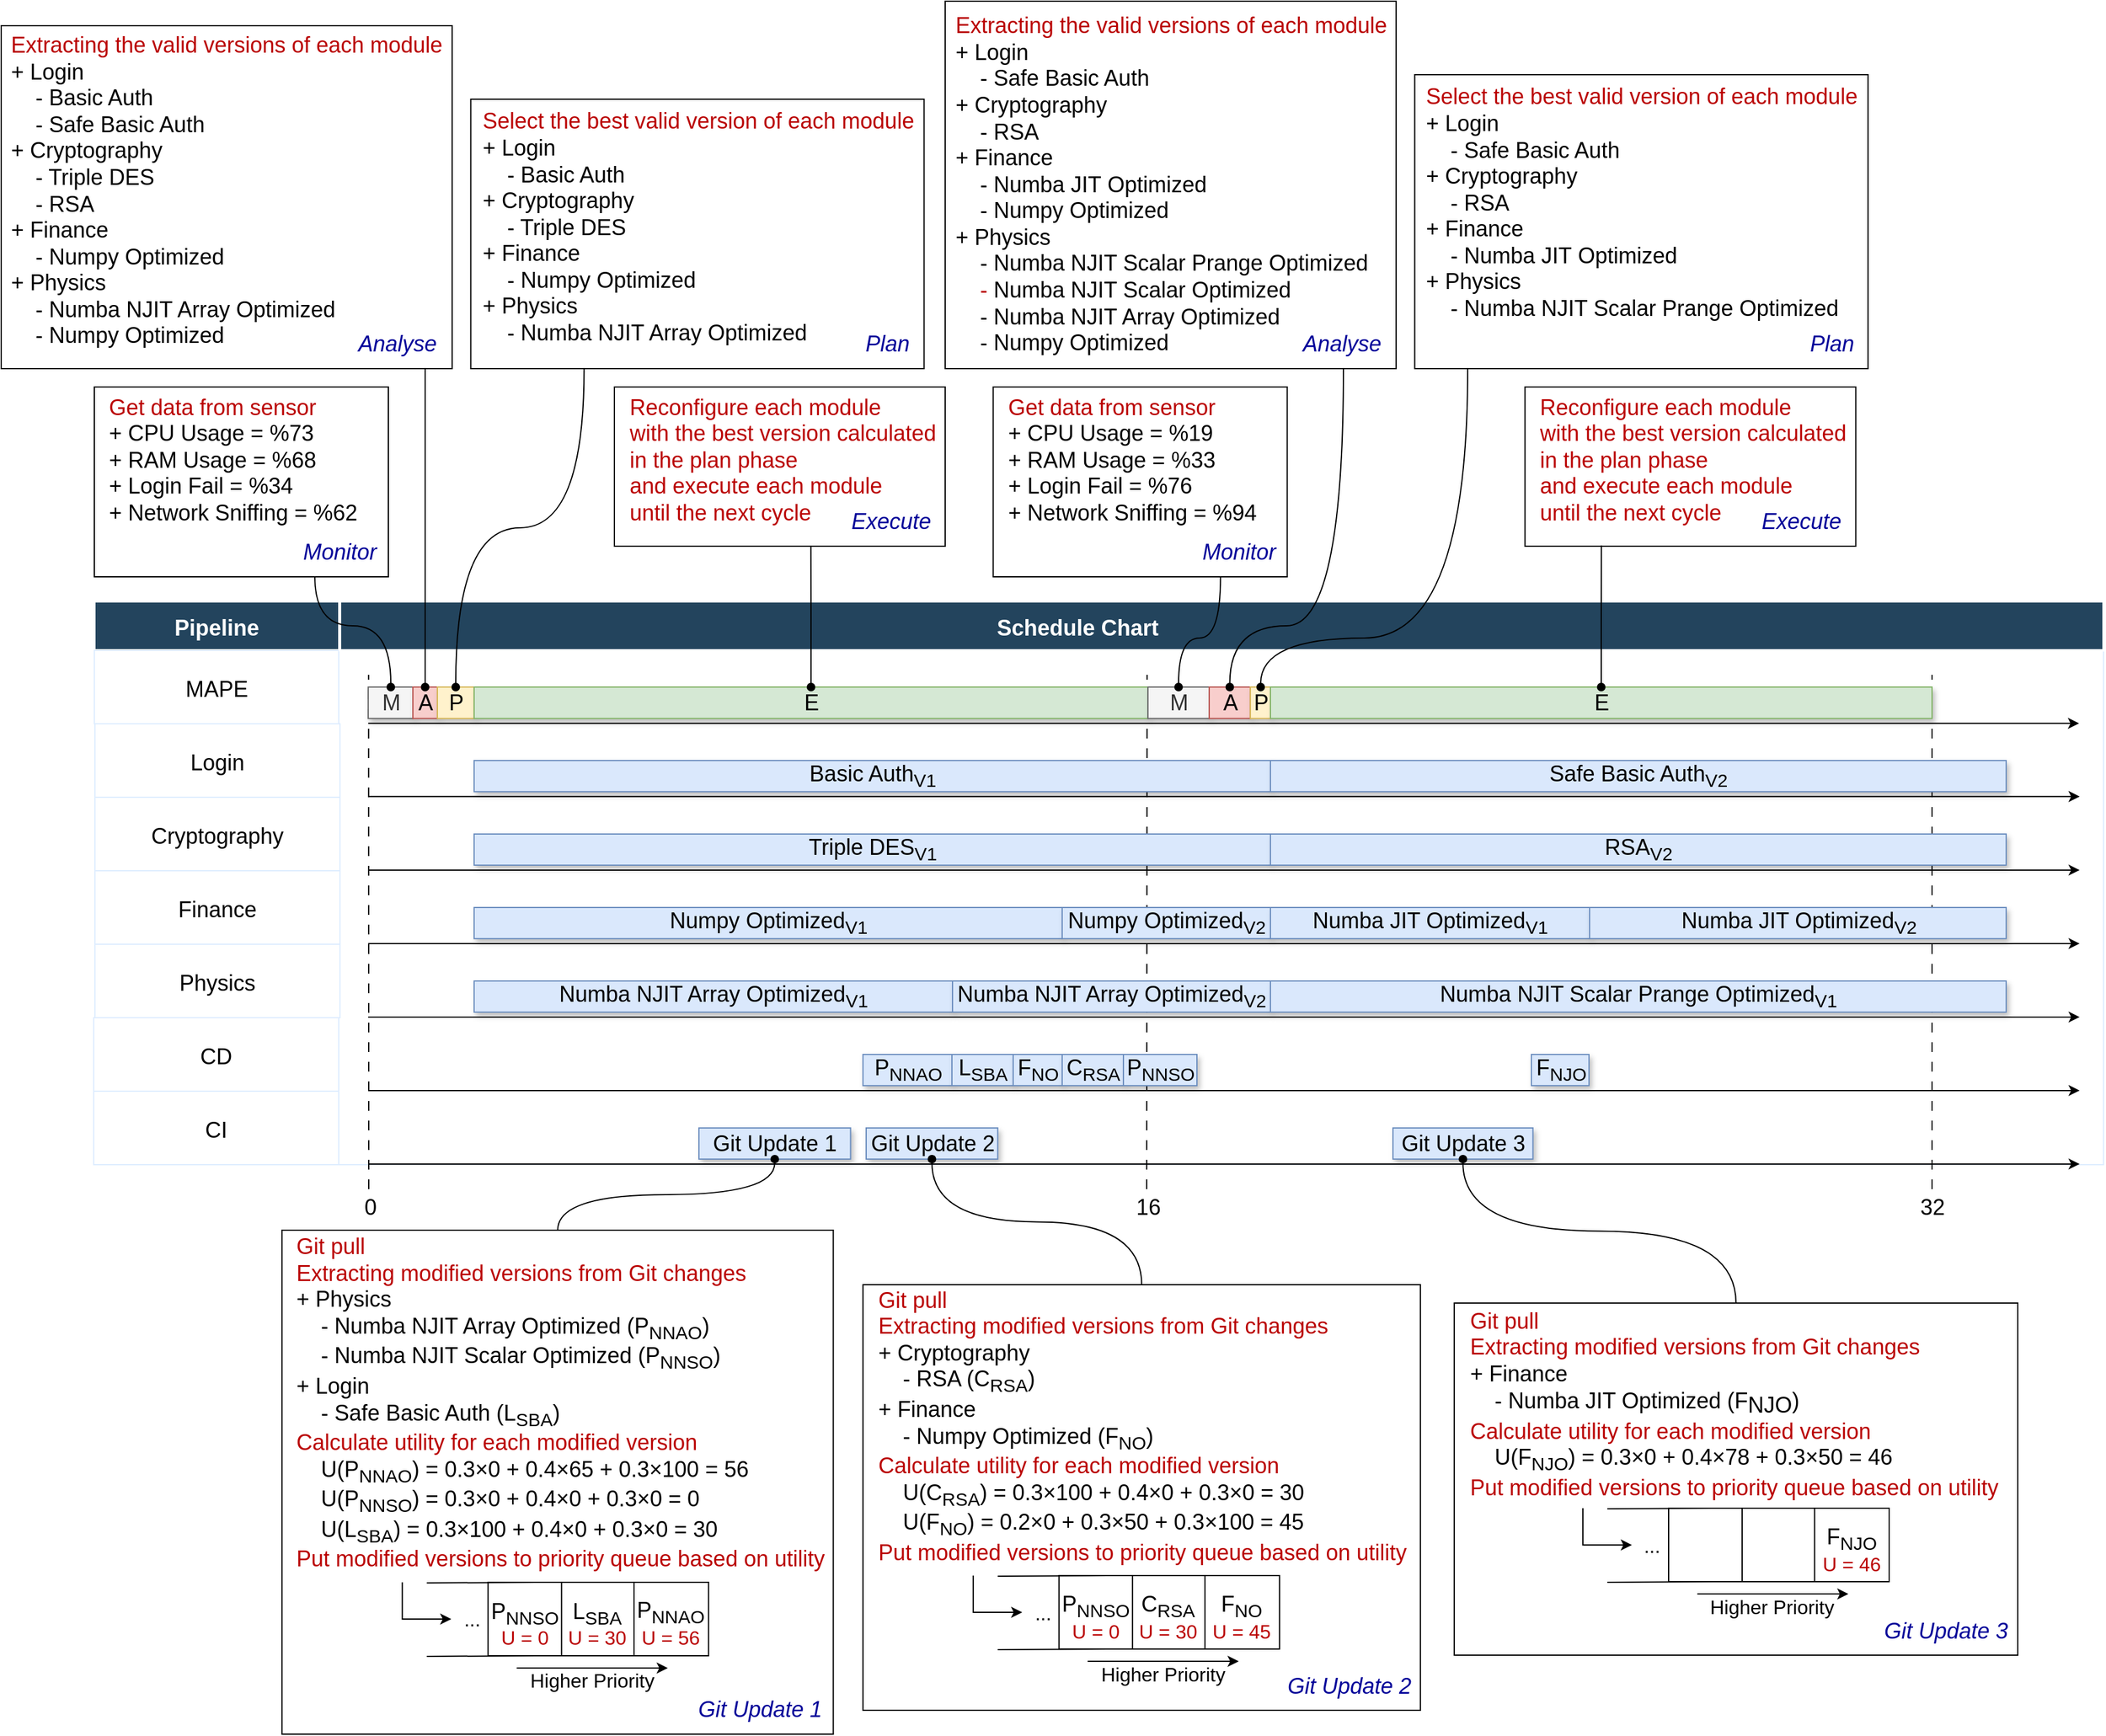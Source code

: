 <mxfile version="26.1.1">
  <diagram name="Page-1" id="WAwnW2iUXq9Dt1IIiqUG">
    <mxGraphModel dx="3998" dy="1698" grid="1" gridSize="10" guides="1" tooltips="1" connect="1" arrows="1" fold="1" page="1" pageScale="1" pageWidth="850" pageHeight="1100" math="0" shadow="0">
      <root>
        <mxCell id="0" />
        <mxCell id="1" parent="0" />
        <mxCell id="BZpjL1oOdw-9vf9fY1qN-2" value="Pipeline" style="fillColor=#23445D;strokeColor=#FFFFFF;strokeWidth=2;fontColor=#FFFFFF;fontStyle=1;fontSize=18;" parent="1" vertex="1">
          <mxGeometry x="-200" y="920" width="200" height="40" as="geometry" />
        </mxCell>
        <mxCell id="BZpjL1oOdw-9vf9fY1qN-4" value="MAPE" style="align=center;strokeColor=#DEEDFF;fontSize=18;" parent="1" vertex="1">
          <mxGeometry x="-200" y="960" width="200" height="60" as="geometry" />
        </mxCell>
        <mxCell id="BZpjL1oOdw-9vf9fY1qN-19" value="" style="align=center;strokeColor=#DEEDFF" parent="1" vertex="1">
          <mxGeometry x="-0.5" y="960" width="1440.5" height="420" as="geometry" />
        </mxCell>
        <mxCell id="BZpjL1oOdw-9vf9fY1qN-21" value="" style="edgeStyle=none;orthogonalLoop=1;jettySize=auto;html=1;rounded=0;" parent="1" edge="1">
          <mxGeometry width="100" relative="1" as="geometry">
            <mxPoint x="23.57" y="1019.67" as="sourcePoint" />
            <mxPoint x="1420" y="1019.67" as="targetPoint" />
            <Array as="points" />
          </mxGeometry>
        </mxCell>
        <mxCell id="BZpjL1oOdw-9vf9fY1qN-49" value="Schedule Chart                                               " style="fillColor=#23445D;strokeColor=#FFFFFF;strokeWidth=2;fontColor=#FFFFFF;fontStyle=1;fontSize=18;" parent="1" vertex="1">
          <mxGeometry x="0.5" y="920" width="1439.5" height="40" as="geometry" />
        </mxCell>
        <mxCell id="BZpjL1oOdw-9vf9fY1qN-57" value="Login" style="align=center;strokeColor=#DEEDFF;fontSize=18;" parent="1" vertex="1">
          <mxGeometry x="-199.5" y="1020" width="200" height="60" as="geometry" />
        </mxCell>
        <mxCell id="BZpjL1oOdw-9vf9fY1qN-58" value="" style="edgeStyle=none;orthogonalLoop=1;jettySize=auto;html=1;rounded=0;" parent="1" edge="1">
          <mxGeometry width="100" relative="1" as="geometry">
            <mxPoint x="23.57" y="1079.43" as="sourcePoint" />
            <mxPoint x="1420.5" y="1079.43" as="targetPoint" />
            <Array as="points" />
          </mxGeometry>
        </mxCell>
        <mxCell id="BZpjL1oOdw-9vf9fY1qN-61" value="Cryptography" style="align=center;strokeColor=#DEEDFF;fontSize=18;" parent="1" vertex="1">
          <mxGeometry x="-199.5" y="1080" width="200" height="60" as="geometry" />
        </mxCell>
        <mxCell id="BZpjL1oOdw-9vf9fY1qN-62" value="" style="edgeStyle=none;orthogonalLoop=1;jettySize=auto;html=1;rounded=0;" parent="1" edge="1">
          <mxGeometry width="100" relative="1" as="geometry">
            <mxPoint x="23.57" y="1139.44" as="sourcePoint" />
            <mxPoint x="1420.5" y="1139.44" as="targetPoint" />
            <Array as="points" />
          </mxGeometry>
        </mxCell>
        <mxCell id="BZpjL1oOdw-9vf9fY1qN-65" value="Finance" style="align=center;strokeColor=#DEEDFF;fontSize=18;" parent="1" vertex="1">
          <mxGeometry x="-199.5" y="1140" width="200" height="60" as="geometry" />
        </mxCell>
        <mxCell id="BZpjL1oOdw-9vf9fY1qN-66" value="" style="edgeStyle=none;orthogonalLoop=1;jettySize=auto;html=1;rounded=0;" parent="1" edge="1">
          <mxGeometry width="100" relative="1" as="geometry">
            <mxPoint x="23.57" y="1199.44" as="sourcePoint" />
            <mxPoint x="1420.5" y="1199.44" as="targetPoint" />
            <Array as="points" />
          </mxGeometry>
        </mxCell>
        <mxCell id="BZpjL1oOdw-9vf9fY1qN-69" value="Physics" style="align=center;strokeColor=#DEEDFF;fontSize=18;" parent="1" vertex="1">
          <mxGeometry x="-199.5" y="1200" width="200" height="60" as="geometry" />
        </mxCell>
        <mxCell id="BZpjL1oOdw-9vf9fY1qN-70" value="" style="edgeStyle=none;orthogonalLoop=1;jettySize=auto;html=1;rounded=0;" parent="1" edge="1">
          <mxGeometry width="100" relative="1" as="geometry">
            <mxPoint x="23.57" y="1259.44" as="sourcePoint" />
            <mxPoint x="1420.5" y="1259.44" as="targetPoint" />
            <Array as="points" />
          </mxGeometry>
        </mxCell>
        <mxCell id="BZpjL1oOdw-9vf9fY1qN-73" value="" style="edgeStyle=none;orthogonalLoop=1;jettySize=auto;html=1;rounded=0;endArrow=none;endFill=0;dashed=1;dashPattern=8 8;" parent="1" edge="1">
          <mxGeometry width="100" relative="1" as="geometry">
            <mxPoint x="1300" y="1400" as="sourcePoint" />
            <mxPoint x="1300" y="980" as="targetPoint" />
            <Array as="points" />
          </mxGeometry>
        </mxCell>
        <mxCell id="BZpjL1oOdw-9vf9fY1qN-74" value="" style="edgeStyle=none;orthogonalLoop=1;jettySize=auto;html=1;rounded=0;endArrow=none;endFill=0;dashed=1;dashPattern=8 8;" parent="1" edge="1">
          <mxGeometry width="100" relative="1" as="geometry">
            <mxPoint x="659" y="1400" as="sourcePoint" />
            <mxPoint x="659.29" y="980" as="targetPoint" />
            <Array as="points" />
          </mxGeometry>
        </mxCell>
        <mxCell id="BZpjL1oOdw-9vf9fY1qN-76" value="&lt;font style=&quot;font-size: 18px;&quot;&gt;32&lt;/font&gt;" style="text;html=1;align=center;verticalAlign=middle;resizable=0;points=[];autosize=1;strokeColor=none;fillColor=none;" parent="1" vertex="1">
          <mxGeometry x="1280" y="1395" width="40" height="40" as="geometry" />
        </mxCell>
        <mxCell id="BZpjL1oOdw-9vf9fY1qN-81" value="&lt;font style=&quot;font-size: 18px;&quot;&gt;Basic Auth&lt;sub style=&quot;&quot;&gt;V1&lt;/sub&gt;&lt;/font&gt;" style="align=center;strokeColor=#6c8ebf;html=1;fillColor=#dae8fc;shadow=1;" parent="1" vertex="1">
          <mxGeometry x="110" y="1050" width="650" height="25.43" as="geometry" />
        </mxCell>
        <mxCell id="BZpjL1oOdw-9vf9fY1qN-89" value="&lt;font style=&quot;font-size: 18px;&quot;&gt;&lt;font style=&quot;&quot;&gt;Safe Basic Auth&lt;/font&gt;&lt;font style=&quot;&quot;&gt;&lt;sub style=&quot;&quot;&gt;V2&lt;/sub&gt;&lt;/font&gt;&lt;/font&gt;" style="align=center;strokeColor=#6c8ebf;html=1;fillColor=#dae8fc;shadow=1;" parent="1" vertex="1">
          <mxGeometry x="760" y="1050" width="600.5" height="25.43" as="geometry" />
        </mxCell>
        <mxCell id="BZpjL1oOdw-9vf9fY1qN-92" value="&lt;font style=&quot;font-size: 18px;&quot;&gt;&lt;font style=&quot;&quot;&gt;Triple DES&lt;/font&gt;&lt;font style=&quot;&quot;&gt;&lt;sub style=&quot;&quot;&gt;V1&lt;/sub&gt;&lt;/font&gt;&lt;/font&gt;" style="align=center;strokeColor=#6c8ebf;html=1;fillColor=#dae8fc;shadow=1;" parent="1" vertex="1">
          <mxGeometry x="110" y="1110" width="650" height="25.44" as="geometry" />
        </mxCell>
        <mxCell id="BZpjL1oOdw-9vf9fY1qN-93" value="&lt;font style=&quot;font-size: 18px;&quot;&gt;RSA&lt;sub style=&quot;&quot;&gt;V2&lt;/sub&gt;&lt;/font&gt;" style="align=center;strokeColor=#6c8ebf;html=1;fillColor=#dae8fc;shadow=1;" parent="1" vertex="1">
          <mxGeometry x="760" y="1110" width="600.5" height="25.44" as="geometry" />
        </mxCell>
        <mxCell id="BZpjL1oOdw-9vf9fY1qN-94" value="&lt;font style=&quot;font-size: 18px;&quot;&gt;Numpy Optimized&lt;sub style=&quot;&quot;&gt;V1&lt;/sub&gt;&lt;/font&gt;" style="align=center;strokeColor=#6c8ebf;html=1;fillColor=#dae8fc;shadow=1;" parent="1" vertex="1">
          <mxGeometry x="110" y="1170" width="480" height="25.44" as="geometry" />
        </mxCell>
        <mxCell id="BZpjL1oOdw-9vf9fY1qN-96" value="&lt;font style=&quot;font-size: 18px;&quot;&gt;Numba NJIT Array Optimized&lt;sub style=&quot;&quot;&gt;V1&lt;/sub&gt;&lt;/font&gt;" style="align=center;strokeColor=#6c8ebf;html=1;fillColor=#dae8fc;shadow=1;" parent="1" vertex="1">
          <mxGeometry x="110" y="1230" width="390.5" height="25.44" as="geometry" />
        </mxCell>
        <mxCell id="BZpjL1oOdw-9vf9fY1qN-155" value="" style="whiteSpace=wrap;html=1;" parent="1" vertex="1">
          <mxGeometry x="-200" y="745" width="240" height="155" as="geometry" />
        </mxCell>
        <mxCell id="BZpjL1oOdw-9vf9fY1qN-165" value="&lt;font color=&quot;#000099&quot; style=&quot;font-size: 18px;&quot;&gt;&lt;i style=&quot;&quot;&gt;Monitor&lt;/i&gt;&lt;/font&gt;" style="text;html=1;align=center;verticalAlign=middle;resizable=0;points=[];autosize=1;strokeColor=none;fillColor=none;" parent="1" vertex="1">
          <mxGeometry x="-40.0" y="860" width="80" height="40" as="geometry" />
        </mxCell>
        <mxCell id="BZpjL1oOdw-9vf9fY1qN-175" value="&lt;span style=&quot;background-color: transparent; color: rgb(186, 0, 0);&quot;&gt;&lt;font style=&quot;font-size: 18px;&quot;&gt;&lt;span style=&quot;background-color: transparent; color: light-dark(rgb(186, 0, 0), rgb(255, 169, 169));&quot;&gt;Get data from sensor&lt;/span&gt;&lt;br&gt;&lt;span style=&quot;background-color: transparent; color: light-dark(rgb(0, 0, 0), rgb(255, 255, 255));&quot;&gt;+ CPU Usage = %73&lt;/span&gt;&lt;br&gt;&lt;span style=&quot;background-color: transparent; color: light-dark(rgb(0, 0, 0), rgb(255, 255, 255));&quot;&gt;+ RAM Usage = %68&lt;/span&gt;&lt;br&gt;&lt;span style=&quot;background-color: transparent; color: light-dark(rgb(0, 0, 0), rgb(255, 255, 255));&quot;&gt;+ Login Fail = %34&lt;/span&gt;&lt;br&gt;&lt;span style=&quot;background-color: transparent; color: light-dark(rgb(0, 0, 0), rgb(255, 255, 255));&quot;&gt;+ Network Sniffing = %62&lt;/span&gt;&lt;/font&gt;&lt;br&gt;&lt;/span&gt;" style="text;html=1;align=left;verticalAlign=middle;resizable=0;points=[];autosize=1;strokeColor=none;fillColor=none;" parent="1" vertex="1">
          <mxGeometry x="-190" y="745" width="230" height="120" as="geometry" />
        </mxCell>
        <mxCell id="BZpjL1oOdw-9vf9fY1qN-176" value="" style="whiteSpace=wrap;html=1;" parent="1" vertex="1">
          <mxGeometry x="-276" y="450" width="368.07" height="280" as="geometry" />
        </mxCell>
        <mxCell id="BZpjL1oOdw-9vf9fY1qN-177" value="&lt;font color=&quot;#000099&quot; style=&quot;font-size: 18px;&quot;&gt;&lt;i style=&quot;&quot;&gt;Analyse&lt;/i&gt;&lt;/font&gt;" style="text;html=1;align=center;verticalAlign=middle;resizable=0;points=[];autosize=1;strokeColor=none;fillColor=none;" parent="1" vertex="1">
          <mxGeometry x="2.07" y="690" width="90" height="40" as="geometry" />
        </mxCell>
        <mxCell id="BZpjL1oOdw-9vf9fY1qN-178" value="&lt;span style=&quot;background-color: transparent; color: rgb(186, 0, 0);&quot;&gt;&lt;font style=&quot;font-size: 18px;&quot;&gt;&lt;span style=&quot;background-color: transparent; color: light-dark(rgb(186, 0, 0), rgb(255, 169, 169));&quot;&gt;Extracting the valid versions of each module&lt;/span&gt;&lt;br&gt;&lt;span style=&quot;background-color: transparent; color: light-dark(rgb(0, 0, 0), rgb(255, 255, 255));&quot;&gt;+ Login&lt;/span&gt;&lt;br&gt;&lt;span style=&quot;background-color: transparent; color: light-dark(rgb(0, 0, 0), rgb(255, 255, 255));&quot;&gt;&amp;nbsp; &amp;nbsp; - Basic Auth&lt;/span&gt;&lt;br&gt;&lt;span style=&quot;background-color: transparent; color: light-dark(rgb(0, 0, 0), rgb(255, 255, 255));&quot;&gt;&amp;nbsp; &amp;nbsp; - Safe Basic Auth&lt;/span&gt;&lt;br&gt;&lt;span style=&quot;background-color: transparent; color: light-dark(rgb(0, 0, 0), rgb(255, 255, 255));&quot;&gt;+ Cryptography&lt;/span&gt;&lt;br&gt;&lt;span style=&quot;background-color: transparent; color: light-dark(rgb(0, 0, 0), rgb(255, 255, 255));&quot;&gt;&amp;nbsp; &amp;nbsp; - Triple DES&lt;/span&gt;&lt;br&gt;&lt;span style=&quot;background-color: transparent; color: light-dark(rgb(0, 0, 0), rgb(255, 255, 255));&quot;&gt;&amp;nbsp; &amp;nbsp; - RSA&lt;/span&gt;&lt;br&gt;&lt;span style=&quot;background-color: transparent; color: light-dark(rgb(0, 0, 0), rgb(255, 255, 255));&quot;&gt;+ Finance&lt;/span&gt;&lt;br&gt;&lt;span style=&quot;background-color: transparent; color: light-dark(rgb(0, 0, 0), rgb(255, 255, 255));&quot;&gt;&amp;nbsp; &amp;nbsp; - Numpy Optimized&lt;/span&gt;&lt;br&gt;&lt;span style=&quot;background-color: transparent; color: light-dark(rgb(0, 0, 0), rgb(255, 255, 255));&quot;&gt;+ Physics&lt;/span&gt;&lt;br&gt;&lt;span style=&quot;background-color: transparent; color: light-dark(rgb(0, 0, 0), rgb(255, 255, 255));&quot;&gt;&amp;nbsp; &amp;nbsp; - Numba NJIT Array Optimized&lt;/span&gt;&lt;br&gt;&lt;span style=&quot;background-color: transparent; color: light-dark(rgb(0, 0, 0), rgb(255, 255, 255));&quot;&gt;&amp;nbsp; &amp;nbsp; - Numpy Optimized&lt;/span&gt;&lt;/font&gt;&lt;br&gt;&lt;/span&gt;" style="text;html=1;align=left;verticalAlign=middle;resizable=0;points=[];autosize=1;strokeColor=none;fillColor=none;" parent="1" vertex="1">
          <mxGeometry x="-269.75" y="450" width="380" height="270" as="geometry" />
        </mxCell>
        <mxCell id="BZpjL1oOdw-9vf9fY1qN-181" value="" style="whiteSpace=wrap;html=1;" parent="1" vertex="1">
          <mxGeometry x="107.26" y="510" width="370" height="220" as="geometry" />
        </mxCell>
        <mxCell id="BZpjL1oOdw-9vf9fY1qN-182" value="&lt;font color=&quot;#000099&quot; style=&quot;font-size: 18px;&quot;&gt;&lt;i style=&quot;&quot;&gt;Plan&lt;/i&gt;&lt;/font&gt;" style="text;html=1;align=center;verticalAlign=middle;resizable=0;points=[];autosize=1;strokeColor=none;fillColor=none;" parent="1" vertex="1">
          <mxGeometry x="417.26" y="690" width="60" height="40" as="geometry" />
        </mxCell>
        <mxCell id="BZpjL1oOdw-9vf9fY1qN-183" value="&lt;span style=&quot;background-color: transparent; color: rgb(186, 0, 0);&quot;&gt;&lt;font style=&quot;font-size: 18px;&quot;&gt;&lt;span style=&quot;background-color: transparent; color: light-dark(rgb(186, 0, 0), rgb(255, 169, 169));&quot;&gt;Select the best valid version of each module&lt;/span&gt;&lt;br&gt;&lt;span style=&quot;background-color: transparent; color: light-dark(rgb(0, 0, 0), rgb(255, 255, 255));&quot;&gt;+ Login&lt;/span&gt;&lt;br&gt;&lt;span style=&quot;background-color: transparent; color: light-dark(rgb(0, 0, 0), rgb(255, 255, 255));&quot;&gt;&amp;nbsp; &amp;nbsp; - Basic Auth&lt;/span&gt;&lt;br&gt;&lt;span style=&quot;background-color: transparent; color: light-dark(rgb(0, 0, 0), rgb(255, 255, 255));&quot;&gt;+ Cryptography&lt;/span&gt;&lt;br&gt;&lt;span style=&quot;background-color: transparent; color: light-dark(rgb(0, 0, 0), rgb(255, 255, 255));&quot;&gt;&amp;nbsp; &amp;nbsp; - Triple DES&lt;/span&gt;&lt;br&gt;&lt;span style=&quot;background-color: transparent; color: light-dark(rgb(0, 0, 0), rgb(255, 255, 255));&quot;&gt;+ Finance&lt;/span&gt;&lt;br&gt;&lt;span style=&quot;background-color: transparent; color: light-dark(rgb(0, 0, 0), rgb(255, 255, 255));&quot;&gt;&amp;nbsp; &amp;nbsp; - Numpy Optimized&lt;/span&gt;&lt;br&gt;&lt;span style=&quot;background-color: transparent; color: light-dark(rgb(0, 0, 0), rgb(255, 255, 255));&quot;&gt;+ Physics&lt;/span&gt;&lt;br&gt;&lt;span style=&quot;background-color: transparent; color: light-dark(rgb(0, 0, 0), rgb(255, 255, 255));&quot;&gt;&amp;nbsp; &amp;nbsp; - Numba NJIT Array Optimized&lt;/span&gt;&lt;/font&gt;&lt;br&gt;&lt;/span&gt;" style="text;html=1;align=left;verticalAlign=middle;resizable=0;points=[];autosize=1;strokeColor=none;fillColor=none;" parent="1" vertex="1">
          <mxGeometry x="115.44" y="510" width="380" height="210" as="geometry" />
        </mxCell>
        <mxCell id="BZpjL1oOdw-9vf9fY1qN-184" value="" style="whiteSpace=wrap;html=1;" parent="1" vertex="1">
          <mxGeometry x="224.5" y="745" width="270" height="130" as="geometry" />
        </mxCell>
        <mxCell id="BZpjL1oOdw-9vf9fY1qN-185" value="&lt;font style=&quot;font-size: 18px;&quot; color=&quot;#000099&quot;&gt;&lt;i style=&quot;&quot;&gt;Execute&lt;/i&gt;&lt;/font&gt;" style="text;html=1;align=center;verticalAlign=middle;resizable=0;points=[];autosize=1;strokeColor=none;fillColor=none;" parent="1" vertex="1">
          <mxGeometry x="404.5" y="835" width="90" height="40" as="geometry" />
        </mxCell>
        <mxCell id="BZpjL1oOdw-9vf9fY1qN-186" value="&lt;font style=&quot;font-size: 18px;&quot;&gt;&lt;span style=&quot;background-color: transparent; color: light-dark(rgb(186, 0, 0), rgb(255, 169, 169));&quot;&gt;Reconfigure each module&lt;/span&gt;&lt;br&gt;&lt;span style=&quot;background-color: transparent; color: light-dark(rgb(186, 0, 0), rgb(255, 169, 169));&quot;&gt;with the best version calculated&lt;/span&gt;&lt;br&gt;&lt;span style=&quot;background-color: transparent; color: light-dark(rgb(186, 0, 0), rgb(255, 169, 169));&quot;&gt;in the plan phase&lt;/span&gt;&lt;br&gt;&lt;span style=&quot;background-color: transparent; color: light-dark(rgb(186, 0, 0), rgb(255, 169, 169));&quot;&gt;and execute each module&lt;/span&gt;&lt;br&gt;&lt;span style=&quot;background-color: transparent; color: light-dark(rgb(186, 0, 0), rgb(255, 169, 169));&quot;&gt;until the next cycle&lt;/span&gt;&lt;/font&gt;" style="text;html=1;align=left;verticalAlign=middle;resizable=0;points=[];autosize=1;strokeColor=none;fillColor=none;" parent="1" vertex="1">
          <mxGeometry x="234.5" y="745" width="270" height="120" as="geometry" />
        </mxCell>
        <mxCell id="BZpjL1oOdw-9vf9fY1qN-225" value="CD" style="align=center;strokeColor=#DEEDFF;fontSize=18;" parent="1" vertex="1">
          <mxGeometry x="-200.5" y="1260" width="200" height="60" as="geometry" />
        </mxCell>
        <mxCell id="BZpjL1oOdw-9vf9fY1qN-226" value="" style="edgeStyle=none;orthogonalLoop=1;jettySize=auto;html=1;rounded=0;" parent="1" edge="1">
          <mxGeometry width="100" relative="1" as="geometry">
            <mxPoint x="23.57" y="1319.44" as="sourcePoint" />
            <mxPoint x="1420.5" y="1319.44" as="targetPoint" />
            <Array as="points" />
          </mxGeometry>
        </mxCell>
        <mxCell id="BZpjL1oOdw-9vf9fY1qN-228" value="&lt;font style=&quot;font-size: 18px;&quot;&gt;Git Update 1&lt;/font&gt;" style="align=center;strokeColor=#6c8ebf;html=1;fillColor=#dae8fc;shadow=1;" parent="1" vertex="1">
          <mxGeometry x="293.51" y="1350" width="123.75" height="25.44" as="geometry" />
        </mxCell>
        <mxCell id="kqgfIq7UCHrtm2Ef_4QJ-17" value="" style="edgeStyle=none;orthogonalLoop=1;jettySize=auto;html=1;rounded=0;endArrow=none;endFill=0;dashed=1;dashPattern=8 8;" parent="1" edge="1">
          <mxGeometry width="100" relative="1" as="geometry">
            <mxPoint x="24" y="1400" as="sourcePoint" />
            <mxPoint x="23.86" y="980" as="targetPoint" />
            <Array as="points" />
          </mxGeometry>
        </mxCell>
        <mxCell id="kqgfIq7UCHrtm2Ef_4QJ-20" value="CI" style="align=center;strokeColor=#DEEDFF;fontSize=18;" parent="1" vertex="1">
          <mxGeometry x="-200.5" y="1320" width="200" height="60" as="geometry" />
        </mxCell>
        <mxCell id="kqgfIq7UCHrtm2Ef_4QJ-21" value="" style="edgeStyle=none;orthogonalLoop=1;jettySize=auto;html=1;rounded=0;" parent="1" edge="1">
          <mxGeometry width="100" relative="1" as="geometry">
            <mxPoint x="23.57" y="1379.44" as="sourcePoint" />
            <mxPoint x="1420.5" y="1379.44" as="targetPoint" />
            <Array as="points" />
          </mxGeometry>
        </mxCell>
        <mxCell id="kqgfIq7UCHrtm2Ef_4QJ-24" value="&lt;font style=&quot;font-size: 18px;&quot;&gt;0&lt;/font&gt;" style="text;html=1;align=center;verticalAlign=middle;resizable=0;points=[];autosize=1;strokeColor=none;fillColor=none;" parent="1" vertex="1">
          <mxGeometry x="10" y="1395" width="30" height="40" as="geometry" />
        </mxCell>
        <mxCell id="kqgfIq7UCHrtm2Ef_4QJ-25" value="&lt;font style=&quot;font-size: 18px;&quot;&gt;Git Update 2&lt;/font&gt;" style="align=center;strokeColor=#6c8ebf;html=1;fillColor=#dae8fc;shadow=1;" parent="1" vertex="1">
          <mxGeometry x="430" y="1350" width="107.38" height="25.44" as="geometry" />
        </mxCell>
        <mxCell id="4C7QqfZdpKXGo5ZG9kjm-67" style="edgeStyle=orthogonalEdgeStyle;rounded=0;orthogonalLoop=1;jettySize=auto;html=1;entryX=0.5;entryY=1;entryDx=0;entryDy=0;endArrow=oval;endFill=1;curved=1;" edge="1" parent="1" source="kqgfIq7UCHrtm2Ef_4QJ-41" target="kqgfIq7UCHrtm2Ef_4QJ-25">
          <mxGeometry relative="1" as="geometry" />
        </mxCell>
        <mxCell id="kqgfIq7UCHrtm2Ef_4QJ-41" value="" style="whiteSpace=wrap;html=1;" parent="1" vertex="1">
          <mxGeometry x="427.38" y="1478" width="455" height="347.5" as="geometry" />
        </mxCell>
        <mxCell id="kqgfIq7UCHrtm2Ef_4QJ-42" value="&lt;font color=&quot;#000099&quot; style=&quot;font-size: 18px;&quot;&gt;&lt;i style=&quot;&quot;&gt;Git Update 2&lt;/i&gt;&lt;/font&gt;" style="text;html=1;align=center;verticalAlign=middle;resizable=0;points=[];autosize=1;strokeColor=none;fillColor=none;" parent="1" vertex="1">
          <mxGeometry x="763.72" y="1785.5" width="120" height="40" as="geometry" />
        </mxCell>
        <mxCell id="kqgfIq7UCHrtm2Ef_4QJ-43" value="&lt;font style=&quot;font-size: 18px;&quot;&gt;&lt;span style=&quot;background-color: transparent; color: light-dark(rgb(186, 0, 0), rgb(255, 169, 169));&quot;&gt;Git pull&lt;/span&gt;&lt;br&gt;&lt;span style=&quot;background-color: transparent; color: light-dark(rgb(186, 0, 0), rgb(255, 169, 169));&quot;&gt;Extracting modified versions from Git changes&lt;/span&gt;&lt;br&gt;&lt;span style=&quot;background-color: transparent; color: light-dark(rgb(0, 0, 0), rgb(255, 255, 255));&quot;&gt;+ Cryptography&lt;/span&gt;&lt;br&gt;&lt;span style=&quot;background-color: transparent; color: light-dark(rgb(0, 0, 0), rgb(255, 255, 255));&quot;&gt;&amp;nbsp; &amp;nbsp; -&amp;nbsp;RSA (C&lt;/span&gt;&lt;sub style=&quot;background-color: transparent; color: light-dark(rgb(0, 0, 0), rgb(255, 255, 255));&quot;&gt;RSA&lt;/sub&gt;&lt;span style=&quot;background-color: transparent; color: light-dark(rgb(0, 0, 0), rgb(255, 255, 255));&quot;&gt;)&lt;/span&gt;&lt;br&gt;&lt;span style=&quot;background-color: transparent; color: light-dark(rgb(0, 0, 0), rgb(255, 255, 255));&quot;&gt;+&amp;nbsp;Finance&lt;/span&gt;&lt;br&gt;&lt;span style=&quot;background-color: transparent; color: light-dark(rgb(0, 0, 0), rgb(255, 255, 255));&quot;&gt;&amp;nbsp; &amp;nbsp; -&amp;nbsp;Numpy Optimized (F&lt;/span&gt;&lt;sub style=&quot;background-color: transparent; color: light-dark(rgb(0, 0, 0), rgb(255, 255, 255));&quot;&gt;NO&lt;/sub&gt;&lt;span style=&quot;background-color: transparent; color: light-dark(rgb(0, 0, 0), rgb(255, 255, 255));&quot;&gt;)&lt;/span&gt;&lt;br&gt;&lt;span style=&quot;background-color: transparent; color: light-dark(rgb(186, 0, 0), rgb(255, 169, 169));&quot;&gt;Calculate utility for each modified&amp;nbsp;version&lt;/span&gt;&lt;br&gt;&lt;/font&gt;&lt;div style=&quot;&quot;&gt;&lt;font style=&quot;font-size: 18px;&quot;&gt;&amp;nbsp; &amp;nbsp; U(C&lt;sub&gt;RSA&lt;/sub&gt;) = 0.3×100 + 0.4×0 + 0.3×0 = 30&lt;/font&gt;&lt;/div&gt;&lt;div style=&quot;&quot;&gt;&lt;font style=&quot;font-size: 18px;&quot;&gt;&lt;span style=&quot;background-color: transparent; color: light-dark(rgb(0, 0, 0), rgb(255, 255, 255));&quot;&gt;&amp;nbsp; &amp;nbsp;&lt;/span&gt;&lt;span style=&quot;background-color: transparent; color: light-dark(rgb(0, 0, 0), rgb(255, 255, 255));&quot;&gt;&amp;nbsp;&lt;/span&gt;U(F&lt;sub&gt;NO&lt;/sub&gt;) = 0.2×0 + 0.3×50 + 0.3×100 = 45&lt;/font&gt;&lt;/div&gt;&lt;div&gt;&lt;span style=&quot;background-color: transparent; color: light-dark(rgb(186, 0, 0), rgb(255, 169, 169));&quot;&gt;&lt;font style=&quot;font-size: 18px;&quot;&gt;Put modified versions to priority queue based on utility&lt;/font&gt;&lt;/span&gt;&lt;/div&gt;" style="text;html=1;align=left;verticalAlign=middle;resizable=0;points=[];autosize=1;strokeColor=none;fillColor=none;" parent="1" vertex="1">
          <mxGeometry x="437.6" y="1474" width="450" height="240" as="geometry" />
        </mxCell>
        <mxCell id="kqgfIq7UCHrtm2Ef_4QJ-80" value="&lt;font style=&quot;font-size: 18px;&quot;&gt;16&lt;/font&gt;" style="text;html=1;align=center;verticalAlign=middle;resizable=0;points=[];autosize=1;strokeColor=none;fillColor=none;" parent="1" vertex="1">
          <mxGeometry x="640" y="1395" width="40" height="40" as="geometry" />
        </mxCell>
        <mxCell id="kqgfIq7UCHrtm2Ef_4QJ-99" value="&lt;font style=&quot;font-size: 18px;&quot;&gt;Git Update 3&lt;/font&gt;" style="align=center;strokeColor=#6c8ebf;html=1;fillColor=#dae8fc;shadow=1;" parent="1" vertex="1">
          <mxGeometry x="860" y="1350" width="114.25" height="25.44" as="geometry" />
        </mxCell>
        <mxCell id="kqgfIq7UCHrtm2Ef_4QJ-122" value="&lt;font style=&quot;font-size: 18px;&quot;&gt;F&lt;sub style=&quot;&quot;&gt;NJO&lt;/sub&gt;&lt;/font&gt;" style="align=center;strokeColor=#6c8ebf;html=1;fillColor=#dae8fc;shadow=1;" parent="1" vertex="1">
          <mxGeometry x="973" y="1290" width="47" height="25.44" as="geometry" />
        </mxCell>
        <mxCell id="kqgfIq7UCHrtm2Ef_4QJ-133" value="&lt;font style=&quot;font-size: 18px;&quot;&gt;Numba NJIT Array Optimized&lt;sub style=&quot;&quot;&gt;V2&lt;/sub&gt;&lt;/font&gt;" style="align=center;strokeColor=#6c8ebf;html=1;fillColor=#dae8fc;shadow=1;" parent="1" vertex="1">
          <mxGeometry x="500.5" y="1230" width="259.5" height="25.44" as="geometry" />
        </mxCell>
        <mxCell id="kqgfIq7UCHrtm2Ef_4QJ-134" value="&lt;font style=&quot;font-size: 18px;&quot;&gt;Numba NJIT Scalar Prange Optimized&lt;sub style=&quot;&quot;&gt;V1&lt;/sub&gt;&lt;/font&gt;" style="align=center;strokeColor=#6c8ebf;html=1;fillColor=#dae8fc;shadow=1;" parent="1" vertex="1">
          <mxGeometry x="760" y="1230" width="600.5" height="25.44" as="geometry" />
        </mxCell>
        <mxCell id="kqgfIq7UCHrtm2Ef_4QJ-135" value="&lt;font style=&quot;font-size: 18px;&quot;&gt;Numpy Optimized&lt;sub style=&quot;&quot;&gt;V2&lt;/sub&gt;&lt;/font&gt;" style="align=center;strokeColor=#6c8ebf;html=1;fillColor=#dae8fc;shadow=1;" parent="1" vertex="1">
          <mxGeometry x="590" y="1170" width="170" height="25.44" as="geometry" />
        </mxCell>
        <mxCell id="kqgfIq7UCHrtm2Ef_4QJ-136" value="&lt;font style=&quot;font-size: 18px;&quot;&gt;Numba JIT Optimized&lt;sub style=&quot;&quot;&gt;V1&lt;/sub&gt;&lt;/font&gt;" style="align=center;strokeColor=#6c8ebf;html=1;fillColor=#dae8fc;shadow=1;" parent="1" vertex="1">
          <mxGeometry x="760" y="1170" width="260.5" height="25.44" as="geometry" />
        </mxCell>
        <mxCell id="kqgfIq7UCHrtm2Ef_4QJ-139" value="&lt;font style=&quot;font-size: 18px;&quot;&gt;Numba JIT Optimized&lt;sub style=&quot;&quot;&gt;V2&lt;/sub&gt;&lt;/font&gt;" style="align=center;strokeColor=#6c8ebf;html=1;fillColor=#dae8fc;shadow=1;" parent="1" vertex="1">
          <mxGeometry x="1020.5" y="1170" width="340" height="25.44" as="geometry" />
        </mxCell>
        <mxCell id="4C7QqfZdpKXGo5ZG9kjm-66" style="edgeStyle=orthogonalEdgeStyle;rounded=0;orthogonalLoop=1;jettySize=auto;html=1;entryX=0.5;entryY=1;entryDx=0;entryDy=0;endArrow=oval;endFill=1;curved=1;" edge="1" parent="1" source="yKRvbmed5LTYaiFm1jiu-26" target="BZpjL1oOdw-9vf9fY1qN-228">
          <mxGeometry relative="1" as="geometry" />
        </mxCell>
        <mxCell id="yKRvbmed5LTYaiFm1jiu-26" value="" style="whiteSpace=wrap;html=1;" parent="1" vertex="1">
          <mxGeometry x="-46.83" y="1433.5" width="450" height="411.5" as="geometry" />
        </mxCell>
        <mxCell id="yKRvbmed5LTYaiFm1jiu-27" value="&lt;font color=&quot;#000099&quot; style=&quot;font-size: 18px;&quot;&gt;&lt;i style=&quot;&quot;&gt;Git Update 1&lt;/i&gt;&lt;/font&gt;" style="text;html=1;align=center;verticalAlign=middle;resizable=0;points=[];autosize=1;strokeColor=none;fillColor=none;" parent="1" vertex="1">
          <mxGeometry x="283.17" y="1805" width="120" height="40" as="geometry" />
        </mxCell>
        <mxCell id="yKRvbmed5LTYaiFm1jiu-28" value="&lt;font style=&quot;font-size: 18px;&quot;&gt;&lt;span style=&quot;background-color: transparent; color: light-dark(rgb(186, 0, 0), rgb(255, 169, 169));&quot;&gt;Git pull&lt;/span&gt;&lt;br&gt;&lt;span style=&quot;color: light-dark(rgb(186, 0, 0), rgb(255, 169, 169)); background-color: transparent;&quot;&gt;Extracting modified versions from Git changes&lt;/span&gt;&lt;br&gt;&lt;span style=&quot;background-color: transparent; color: light-dark(rgb(0, 0, 0), rgb(255, 255, 255));&quot;&gt;+ Physics&lt;/span&gt;&lt;br&gt;&lt;span style=&quot;background-color: transparent; color: light-dark(rgb(0, 0, 0), rgb(255, 255, 255));&quot;&gt;&amp;nbsp; &amp;nbsp; -&amp;nbsp;Numba NJIT Array Optimized (P&lt;/span&gt;&lt;sub style=&quot;background-color: transparent; color: light-dark(rgb(0, 0, 0), rgb(255, 255, 255));&quot;&gt;NNAO&lt;/sub&gt;&lt;span style=&quot;background-color: transparent; color: light-dark(rgb(0, 0, 0), rgb(255, 255, 255));&quot;&gt;)&lt;/span&gt;&lt;br&gt;&lt;span style=&quot;background-color: transparent; color: light-dark(rgb(0, 0, 0), rgb(255, 255, 255));&quot;&gt;&amp;nbsp; &amp;nbsp; - Numba NJIT Scalar Optimized (P&lt;/span&gt;&lt;sub style=&quot;background-color: transparent; color: light-dark(rgb(0, 0, 0), rgb(255, 255, 255));&quot;&gt;NNSO&lt;/sub&gt;&lt;span style=&quot;background-color: transparent; color: light-dark(rgb(0, 0, 0), rgb(255, 255, 255));&quot;&gt;)&lt;/span&gt;&lt;br&gt;&lt;span style=&quot;background-color: transparent; color: light-dark(rgb(0, 0, 0), rgb(255, 255, 255));&quot;&gt;+ Login&lt;/span&gt;&lt;br&gt;&lt;span style=&quot;background-color: transparent; color: light-dark(rgb(0, 0, 0), rgb(255, 255, 255));&quot;&gt;&amp;nbsp; &amp;nbsp; -&amp;nbsp;Safe Basic Auth (L&lt;/span&gt;&lt;sub style=&quot;background-color: transparent; color: light-dark(rgb(0, 0, 0), rgb(255, 255, 255));&quot;&gt;SBA&lt;/sub&gt;&lt;span style=&quot;background-color: transparent; color: light-dark(rgb(0, 0, 0), rgb(255, 255, 255));&quot;&gt;)&lt;/span&gt;&lt;br&gt;&lt;span style=&quot;background-color: transparent; color: light-dark(rgb(186, 0, 0), rgb(255, 169, 169));&quot;&gt;Calculate utility for each modified&amp;nbsp;version&lt;/span&gt;&lt;br&gt;&lt;/font&gt;&lt;div&gt;&lt;font style=&quot;font-size: 18px;&quot;&gt;&amp;nbsp; &amp;nbsp; U(P&lt;sub&gt;NNAO&lt;/sub&gt;) = 0.3×0 + 0.4×65 + 0.3×100 = 56&lt;/font&gt;&lt;/div&gt;&lt;div&gt;&lt;font style=&quot;font-size: 18px;&quot;&gt;&lt;span style=&quot;background-color: transparent; color: light-dark(rgb(0, 0, 0), rgb(255, 255, 255));&quot;&gt;&amp;nbsp; &amp;nbsp;&lt;/span&gt;&lt;span style=&quot;background-color: transparent; color: light-dark(rgb(0, 0, 0), rgb(255, 255, 255));&quot;&gt;&amp;nbsp;&lt;/span&gt;U(P&lt;sub&gt;NNSO&lt;/sub&gt;) = 0.3×0 + 0.4×0 + 0.3×0 = 0&lt;/font&gt;&lt;/div&gt;&lt;div&gt;&lt;font style=&quot;font-size: 18px;&quot;&gt;&lt;span style=&quot;background-color: transparent; color: light-dark(rgb(0, 0, 0), rgb(255, 255, 255));&quot;&gt;&amp;nbsp; &amp;nbsp;&lt;/span&gt;&lt;span style=&quot;background-color: transparent; color: light-dark(rgb(0, 0, 0), rgb(255, 255, 255));&quot;&gt;&amp;nbsp;&lt;/span&gt;U(L&lt;sub&gt;SBA&lt;/sub&gt;) = 0.3×100 + 0.4×0 + 0.3×0 = 30&lt;/font&gt;&lt;/div&gt;&lt;span style=&quot;background-color: transparent; color: light-dark(rgb(186, 0, 0), rgb(255, 169, 169));&quot;&gt;&lt;font style=&quot;font-size: 18px;&quot;&gt;Put modified versions to priority queue based on utility&lt;/font&gt;&lt;/span&gt;" style="text;html=1;align=left;verticalAlign=middle;resizable=0;points=[];autosize=1;strokeColor=none;fillColor=none;" parent="1" vertex="1">
          <mxGeometry x="-36.72" y="1430" width="450" height="290" as="geometry" />
        </mxCell>
        <mxCell id="4C7QqfZdpKXGo5ZG9kjm-68" style="edgeStyle=orthogonalEdgeStyle;rounded=0;orthogonalLoop=1;jettySize=auto;html=1;entryX=0.5;entryY=1;entryDx=0;entryDy=0;endArrow=oval;endFill=1;curved=1;" edge="1" parent="1" source="yKRvbmed5LTYaiFm1jiu-61" target="kqgfIq7UCHrtm2Ef_4QJ-99">
          <mxGeometry relative="1" as="geometry" />
        </mxCell>
        <mxCell id="yKRvbmed5LTYaiFm1jiu-61" value="" style="whiteSpace=wrap;html=1;" parent="1" vertex="1">
          <mxGeometry x="910" y="1493" width="460" height="287.5" as="geometry" />
        </mxCell>
        <mxCell id="yKRvbmed5LTYaiFm1jiu-62" value="&lt;font color=&quot;#000099&quot; style=&quot;font-size: 18px;&quot;&gt;&lt;i style=&quot;&quot;&gt;Git Update 3&lt;/i&gt;&lt;/font&gt;" style="text;html=1;align=center;verticalAlign=middle;resizable=0;points=[];autosize=1;strokeColor=none;fillColor=none;" parent="1" vertex="1">
          <mxGeometry x="1250.72" y="1740.5" width="120" height="40" as="geometry" />
        </mxCell>
        <mxCell id="yKRvbmed5LTYaiFm1jiu-63" value="&lt;font style=&quot;&quot;&gt;&lt;span style=&quot;font-size: 18px; background-color: transparent; color: light-dark(rgb(186, 0, 0), rgb(255, 169, 169));&quot;&gt;Git pull&lt;/span&gt;&lt;br&gt;&lt;span style=&quot;font-size: 18px; color: light-dark(rgb(186, 0, 0), rgb(255, 169, 169)); background-color: transparent;&quot;&gt;Extracting modified versions from Git changes&lt;/span&gt;&lt;br&gt;&lt;span style=&quot;font-size: 18px; background-color: transparent; color: light-dark(rgb(0, 0, 0), rgb(255, 255, 255));&quot;&gt;+&amp;nbsp;Finance&lt;/span&gt;&lt;br&gt;&lt;span style=&quot;font-size: 18px; background-color: transparent; color: light-dark(rgb(0, 0, 0), rgb(255, 255, 255));&quot;&gt;&amp;nbsp; &amp;nbsp; -&amp;nbsp;Numba JIT Optimized (F&lt;/span&gt;&lt;sub style=&quot;font-size: 18px; background-color: transparent; color: light-dark(rgb(0, 0, 0), rgb(255, 255, 255));&quot;&gt;NJO&lt;/sub&gt;&lt;span style=&quot;font-size: 18px; background-color: transparent; color: light-dark(rgb(0, 0, 0), rgb(255, 255, 255));&quot;&gt;)&lt;/span&gt;&lt;br&gt;&lt;span style=&quot;font-size: 18px; background-color: transparent; color: light-dark(rgb(186, 0, 0), rgb(255, 169, 169));&quot;&gt;Calculate utility for each modified&amp;nbsp;version&lt;/span&gt;&lt;br&gt;&lt;font style=&quot;background-color: transparent; text-align: center;&quot;&gt;&lt;span style=&quot;font-size: 18px; text-align: left;&quot;&gt;&amp;nbsp; &amp;nbsp;&amp;nbsp;&lt;/span&gt;&lt;span style=&quot;text-align: left;&quot;&gt;&lt;span style=&quot;font-size: 18px;&quot;&gt;U(F&lt;sub&gt;NJO&lt;/sub&gt;) = 0.3×0 + 0.4×78 + 0.3×50 = 46&lt;/span&gt;&lt;/span&gt;&lt;/font&gt;&lt;br&gt;&lt;span style=&quot;font-size: 18px; background-color: transparent; color: light-dark(rgb(186, 0, 0), rgb(255, 169, 169));&quot;&gt;Put modified versions to priority queue based on utility&lt;/span&gt;&lt;/font&gt;" style="text;html=1;align=left;verticalAlign=middle;resizable=0;points=[];autosize=1;strokeColor=none;fillColor=none;" parent="1" vertex="1">
          <mxGeometry x="920.72" y="1490.5" width="450" height="170" as="geometry" />
        </mxCell>
        <mxCell id="4C7QqfZdpKXGo5ZG9kjm-2" value="&lt;font style=&quot;font-size: 18px;&quot;&gt;M&lt;/font&gt;" style="align=center;strokeColor=#666666;html=1;fillColor=#f5f5f5;shadow=1;fontColor=#333333;" vertex="1" parent="1">
          <mxGeometry x="23.57" y="990" width="36.43" height="25.67" as="geometry" />
        </mxCell>
        <mxCell id="4C7QqfZdpKXGo5ZG9kjm-10" value="" style="rounded=0;whiteSpace=wrap;html=1;" vertex="1" parent="1">
          <mxGeometry x="121.35" y="1721" width="180" height="60" as="geometry" />
        </mxCell>
        <mxCell id="4C7QqfZdpKXGo5ZG9kjm-11" value="" style="edgeStyle=none;orthogonalLoop=1;jettySize=auto;html=1;rounded=0;endArrow=none;endFill=0;" edge="1" parent="1">
          <mxGeometry width="100" relative="1" as="geometry">
            <mxPoint x="181.35" y="1721" as="sourcePoint" />
            <mxPoint x="181.35" y="1781" as="targetPoint" />
            <Array as="points" />
          </mxGeometry>
        </mxCell>
        <mxCell id="4C7QqfZdpKXGo5ZG9kjm-12" value="" style="edgeStyle=none;orthogonalLoop=1;jettySize=auto;html=1;rounded=0;endArrow=none;endFill=0;" edge="1" parent="1">
          <mxGeometry width="100" relative="1" as="geometry">
            <mxPoint x="240.51" y="1721" as="sourcePoint" />
            <mxPoint x="240.51" y="1781" as="targetPoint" />
            <Array as="points" />
          </mxGeometry>
        </mxCell>
        <mxCell id="4C7QqfZdpKXGo5ZG9kjm-13" value="&lt;font style=&quot;font-size: 18px;&quot;&gt;L&lt;sub style=&quot;&quot;&gt;SBA&lt;/sub&gt;&lt;/font&gt;" style="text;html=1;align=center;verticalAlign=middle;resizable=0;points=[];autosize=1;strokeColor=none;fillColor=none;rotation=0;" vertex="1" parent="1">
          <mxGeometry x="179.98" y="1726.5" width="60" height="40" as="geometry" />
        </mxCell>
        <mxCell id="4C7QqfZdpKXGo5ZG9kjm-14" value="&lt;font style=&quot;font-size: 18px;&quot;&gt;P&lt;sub style=&quot;&quot;&gt;NNAO&lt;/sub&gt;&lt;/font&gt;" style="text;html=1;align=center;verticalAlign=middle;resizable=0;points=[];autosize=1;strokeColor=none;fillColor=none;rotation=0;" vertex="1" parent="1">
          <mxGeometry x="229.98" y="1726" width="80" height="40" as="geometry" />
        </mxCell>
        <mxCell id="4C7QqfZdpKXGo5ZG9kjm-15" value="&lt;font style=&quot;font-size: 18px;&quot;&gt;P&lt;sub style=&quot;&quot;&gt;NNSO&lt;/sub&gt;&lt;/font&gt;" style="text;html=1;align=center;verticalAlign=middle;resizable=0;points=[];autosize=1;strokeColor=none;fillColor=none;rotation=0;" vertex="1" parent="1">
          <mxGeometry x="110.93" y="1726.5" width="80" height="40" as="geometry" />
        </mxCell>
        <mxCell id="4C7QqfZdpKXGo5ZG9kjm-16" value="" style="endArrow=classic;html=1;rounded=0;" edge="1" parent="1">
          <mxGeometry width="50" height="50" relative="1" as="geometry">
            <mxPoint x="51.35" y="1721" as="sourcePoint" />
            <mxPoint x="91.35" y="1751" as="targetPoint" />
            <Array as="points">
              <mxPoint x="51.35" y="1751" />
            </Array>
          </mxGeometry>
        </mxCell>
        <mxCell id="4C7QqfZdpKXGo5ZG9kjm-17" value="" style="endArrow=classic;html=1;rounded=0;" edge="1" parent="1">
          <mxGeometry width="50" height="50" relative="1" as="geometry">
            <mxPoint x="144.76" y="1791" as="sourcePoint" />
            <mxPoint x="268.07" y="1791" as="targetPoint" />
          </mxGeometry>
        </mxCell>
        <mxCell id="4C7QqfZdpKXGo5ZG9kjm-18" value="" style="endArrow=none;html=1;rounded=0;entryX=0;entryY=0;entryDx=0;entryDy=0;endFill=0;" edge="1" parent="1">
          <mxGeometry width="50" height="50" relative="1" as="geometry">
            <mxPoint x="71.35" y="1721.5" as="sourcePoint" />
            <mxPoint x="160.51" y="1721" as="targetPoint" />
          </mxGeometry>
        </mxCell>
        <mxCell id="4C7QqfZdpKXGo5ZG9kjm-19" value="" style="endArrow=none;html=1;rounded=0;entryX=0;entryY=0;entryDx=0;entryDy=0;endFill=0;" edge="1" parent="1">
          <mxGeometry width="50" height="50" relative="1" as="geometry">
            <mxPoint x="71.35" y="1781.5" as="sourcePoint" />
            <mxPoint x="160.51" y="1781" as="targetPoint" />
          </mxGeometry>
        </mxCell>
        <mxCell id="4C7QqfZdpKXGo5ZG9kjm-20" value="&lt;font style=&quot;font-size: 16px;&quot;&gt;...&lt;/font&gt;" style="text;html=1;align=center;verticalAlign=middle;resizable=0;points=[];autosize=1;strokeColor=none;fillColor=none;" vertex="1" parent="1">
          <mxGeometry x="87.6" y="1736" width="40" height="30" as="geometry" />
        </mxCell>
        <mxCell id="4C7QqfZdpKXGo5ZG9kjm-21" value="&lt;font style=&quot;font-size: 16px;&quot;&gt;Higher Priority&lt;/font&gt;" style="text;html=1;align=center;verticalAlign=middle;resizable=0;points=[];autosize=1;strokeColor=none;fillColor=none;" vertex="1" parent="1">
          <mxGeometry x="145.51" y="1786" width="120" height="30" as="geometry" />
        </mxCell>
        <mxCell id="4C7QqfZdpKXGo5ZG9kjm-22" value="&lt;font style=&quot;&quot;&gt;&lt;font style=&quot;color: rgb(186, 0, 0); font-size: 16px;&quot;&gt;U = 56&lt;/font&gt;&lt;/font&gt;" style="text;html=1;align=center;verticalAlign=middle;resizable=0;points=[];autosize=1;strokeColor=none;fillColor=none;" vertex="1" parent="1">
          <mxGeometry x="234.98" y="1751" width="70" height="30" as="geometry" />
        </mxCell>
        <mxCell id="4C7QqfZdpKXGo5ZG9kjm-23" value="&lt;font style=&quot;&quot;&gt;&lt;font style=&quot;color: rgb(186, 0, 0); font-size: 16px;&quot;&gt;U = 30&lt;/font&gt;&lt;/font&gt;" style="text;html=1;align=center;verticalAlign=middle;resizable=0;points=[];autosize=1;strokeColor=none;fillColor=none;" vertex="1" parent="1">
          <mxGeometry x="174.98" y="1751" width="70" height="30" as="geometry" />
        </mxCell>
        <mxCell id="4C7QqfZdpKXGo5ZG9kjm-24" value="&lt;font style=&quot;&quot;&gt;&lt;font style=&quot;color: rgb(186, 0, 0); font-size: 16px;&quot;&gt;U = 0&lt;/font&gt;&lt;/font&gt;" style="text;html=1;align=center;verticalAlign=middle;resizable=0;points=[];autosize=1;strokeColor=none;fillColor=none;" vertex="1" parent="1">
          <mxGeometry x="120.93" y="1751" width="60" height="30" as="geometry" />
        </mxCell>
        <mxCell id="4C7QqfZdpKXGo5ZG9kjm-30" value="" style="rounded=0;whiteSpace=wrap;html=1;" vertex="1" parent="1">
          <mxGeometry x="587.38" y="1715.5" width="180" height="60" as="geometry" />
        </mxCell>
        <mxCell id="4C7QqfZdpKXGo5ZG9kjm-31" value="" style="edgeStyle=none;orthogonalLoop=1;jettySize=auto;html=1;rounded=0;endArrow=none;endFill=0;" edge="1" parent="1">
          <mxGeometry width="100" relative="1" as="geometry">
            <mxPoint x="647.38" y="1715.5" as="sourcePoint" />
            <mxPoint x="647.38" y="1775.5" as="targetPoint" />
            <Array as="points" />
          </mxGeometry>
        </mxCell>
        <mxCell id="4C7QqfZdpKXGo5ZG9kjm-32" value="" style="edgeStyle=none;orthogonalLoop=1;jettySize=auto;html=1;rounded=0;endArrow=none;endFill=0;" edge="1" parent="1">
          <mxGeometry width="100" relative="1" as="geometry">
            <mxPoint x="706.54" y="1715.5" as="sourcePoint" />
            <mxPoint x="706.54" y="1775.5" as="targetPoint" />
            <Array as="points" />
          </mxGeometry>
        </mxCell>
        <mxCell id="4C7QqfZdpKXGo5ZG9kjm-33" value="&lt;font style=&quot;font-size: 18px;&quot;&gt;C&lt;sub style=&quot;&quot;&gt;RSA&lt;/sub&gt;&lt;/font&gt;" style="text;html=1;align=center;verticalAlign=middle;resizable=0;points=[];autosize=1;strokeColor=none;fillColor=none;rotation=0;" vertex="1" parent="1">
          <mxGeometry x="641.01" y="1721" width="70" height="40" as="geometry" />
        </mxCell>
        <mxCell id="4C7QqfZdpKXGo5ZG9kjm-34" value="&lt;font style=&quot;font-size: 18px;&quot;&gt;F&lt;sub style=&quot;&quot;&gt;NO&lt;/sub&gt;&lt;/font&gt;" style="text;html=1;align=center;verticalAlign=middle;resizable=0;points=[];autosize=1;strokeColor=none;fillColor=none;rotation=0;" vertex="1" parent="1">
          <mxGeometry x="706.01" y="1720.5" width="60" height="40" as="geometry" />
        </mxCell>
        <mxCell id="4C7QqfZdpKXGo5ZG9kjm-35" value="&lt;font style=&quot;font-size: 18px;&quot;&gt;P&lt;sub style=&quot;&quot;&gt;NNSO&lt;/sub&gt;&lt;/font&gt;" style="text;html=1;align=center;verticalAlign=middle;resizable=0;points=[];autosize=1;strokeColor=none;fillColor=none;rotation=0;" vertex="1" parent="1">
          <mxGeometry x="576.96" y="1721" width="80" height="40" as="geometry" />
        </mxCell>
        <mxCell id="4C7QqfZdpKXGo5ZG9kjm-36" value="" style="endArrow=classic;html=1;rounded=0;" edge="1" parent="1">
          <mxGeometry width="50" height="50" relative="1" as="geometry">
            <mxPoint x="517.38" y="1715.5" as="sourcePoint" />
            <mxPoint x="557.38" y="1745.5" as="targetPoint" />
            <Array as="points">
              <mxPoint x="517.38" y="1745.5" />
            </Array>
          </mxGeometry>
        </mxCell>
        <mxCell id="4C7QqfZdpKXGo5ZG9kjm-37" value="" style="endArrow=classic;html=1;rounded=0;" edge="1" parent="1">
          <mxGeometry width="50" height="50" relative="1" as="geometry">
            <mxPoint x="610.79" y="1785.5" as="sourcePoint" />
            <mxPoint x="734.1" y="1785.5" as="targetPoint" />
          </mxGeometry>
        </mxCell>
        <mxCell id="4C7QqfZdpKXGo5ZG9kjm-38" value="" style="endArrow=none;html=1;rounded=0;entryX=0;entryY=0;entryDx=0;entryDy=0;endFill=0;" edge="1" parent="1">
          <mxGeometry width="50" height="50" relative="1" as="geometry">
            <mxPoint x="537.38" y="1716" as="sourcePoint" />
            <mxPoint x="626.54" y="1715.5" as="targetPoint" />
          </mxGeometry>
        </mxCell>
        <mxCell id="4C7QqfZdpKXGo5ZG9kjm-39" value="" style="endArrow=none;html=1;rounded=0;entryX=0;entryY=0;entryDx=0;entryDy=0;endFill=0;" edge="1" parent="1">
          <mxGeometry width="50" height="50" relative="1" as="geometry">
            <mxPoint x="537.38" y="1776" as="sourcePoint" />
            <mxPoint x="626.54" y="1775.5" as="targetPoint" />
          </mxGeometry>
        </mxCell>
        <mxCell id="4C7QqfZdpKXGo5ZG9kjm-40" value="&lt;font style=&quot;font-size: 16px;&quot;&gt;...&lt;/font&gt;" style="text;html=1;align=center;verticalAlign=middle;resizable=0;points=[];autosize=1;strokeColor=none;fillColor=none;" vertex="1" parent="1">
          <mxGeometry x="553.63" y="1730.5" width="40" height="30" as="geometry" />
        </mxCell>
        <mxCell id="4C7QqfZdpKXGo5ZG9kjm-41" value="&lt;font style=&quot;font-size: 16px;&quot;&gt;Higher Priority&lt;/font&gt;" style="text;html=1;align=center;verticalAlign=middle;resizable=0;points=[];autosize=1;strokeColor=none;fillColor=none;" vertex="1" parent="1">
          <mxGeometry x="611.54" y="1780.5" width="120" height="30" as="geometry" />
        </mxCell>
        <mxCell id="4C7QqfZdpKXGo5ZG9kjm-42" value="&lt;font style=&quot;&quot;&gt;&lt;font style=&quot;color: rgb(186, 0, 0); font-size: 16px;&quot;&gt;U = 45&lt;/font&gt;&lt;/font&gt;" style="text;html=1;align=center;verticalAlign=middle;resizable=0;points=[];autosize=1;strokeColor=none;fillColor=none;" vertex="1" parent="1">
          <mxGeometry x="701.01" y="1745.5" width="70" height="30" as="geometry" />
        </mxCell>
        <mxCell id="4C7QqfZdpKXGo5ZG9kjm-43" value="&lt;font style=&quot;&quot;&gt;&lt;font style=&quot;color: rgb(186, 0, 0); font-size: 16px;&quot;&gt;U = 30&lt;/font&gt;&lt;/font&gt;" style="text;html=1;align=center;verticalAlign=middle;resizable=0;points=[];autosize=1;strokeColor=none;fillColor=none;" vertex="1" parent="1">
          <mxGeometry x="641.01" y="1745.5" width="70" height="30" as="geometry" />
        </mxCell>
        <mxCell id="4C7QqfZdpKXGo5ZG9kjm-44" value="&lt;font style=&quot;&quot;&gt;&lt;font style=&quot;color: rgb(186, 0, 0); font-size: 16px;&quot;&gt;U = 0&lt;/font&gt;&lt;/font&gt;" style="text;html=1;align=center;verticalAlign=middle;resizable=0;points=[];autosize=1;strokeColor=none;fillColor=none;" vertex="1" parent="1">
          <mxGeometry x="586.96" y="1745.5" width="60" height="30" as="geometry" />
        </mxCell>
        <mxCell id="4C7QqfZdpKXGo5ZG9kjm-46" value="" style="rounded=0;whiteSpace=wrap;html=1;" vertex="1" parent="1">
          <mxGeometry x="1085" y="1660.5" width="180" height="60" as="geometry" />
        </mxCell>
        <mxCell id="4C7QqfZdpKXGo5ZG9kjm-47" value="" style="edgeStyle=none;orthogonalLoop=1;jettySize=auto;html=1;rounded=0;endArrow=none;endFill=0;" edge="1" parent="1">
          <mxGeometry width="100" relative="1" as="geometry">
            <mxPoint x="1145" y="1660.5" as="sourcePoint" />
            <mxPoint x="1145" y="1720.5" as="targetPoint" />
            <Array as="points" />
          </mxGeometry>
        </mxCell>
        <mxCell id="4C7QqfZdpKXGo5ZG9kjm-48" value="" style="edgeStyle=none;orthogonalLoop=1;jettySize=auto;html=1;rounded=0;endArrow=none;endFill=0;" edge="1" parent="1">
          <mxGeometry width="100" relative="1" as="geometry">
            <mxPoint x="1204.16" y="1660.5" as="sourcePoint" />
            <mxPoint x="1204.16" y="1720.5" as="targetPoint" />
            <Array as="points" />
          </mxGeometry>
        </mxCell>
        <mxCell id="4C7QqfZdpKXGo5ZG9kjm-50" value="&lt;font style=&quot;font-size: 18px;&quot;&gt;F&lt;sub style=&quot;&quot;&gt;NJO&lt;/sub&gt;&lt;/font&gt;" style="text;html=1;align=center;verticalAlign=middle;resizable=0;points=[];autosize=1;strokeColor=none;fillColor=none;rotation=0;" vertex="1" parent="1">
          <mxGeometry x="1203.63" y="1665.5" width="60" height="40" as="geometry" />
        </mxCell>
        <mxCell id="4C7QqfZdpKXGo5ZG9kjm-52" value="" style="endArrow=classic;html=1;rounded=0;" edge="1" parent="1">
          <mxGeometry width="50" height="50" relative="1" as="geometry">
            <mxPoint x="1015.0" y="1660.5" as="sourcePoint" />
            <mxPoint x="1055" y="1690.5" as="targetPoint" />
            <Array as="points">
              <mxPoint x="1015.0" y="1690.5" />
            </Array>
          </mxGeometry>
        </mxCell>
        <mxCell id="4C7QqfZdpKXGo5ZG9kjm-53" value="" style="endArrow=classic;html=1;rounded=0;" edge="1" parent="1">
          <mxGeometry width="50" height="50" relative="1" as="geometry">
            <mxPoint x="1108.41" y="1730.5" as="sourcePoint" />
            <mxPoint x="1231.72" y="1730.5" as="targetPoint" />
          </mxGeometry>
        </mxCell>
        <mxCell id="4C7QqfZdpKXGo5ZG9kjm-54" value="" style="endArrow=none;html=1;rounded=0;entryX=0;entryY=0;entryDx=0;entryDy=0;endFill=0;" edge="1" parent="1">
          <mxGeometry width="50" height="50" relative="1" as="geometry">
            <mxPoint x="1035" y="1661" as="sourcePoint" />
            <mxPoint x="1124.16" y="1660.5" as="targetPoint" />
          </mxGeometry>
        </mxCell>
        <mxCell id="4C7QqfZdpKXGo5ZG9kjm-55" value="" style="endArrow=none;html=1;rounded=0;entryX=0;entryY=0;entryDx=0;entryDy=0;endFill=0;" edge="1" parent="1">
          <mxGeometry width="50" height="50" relative="1" as="geometry">
            <mxPoint x="1035" y="1721" as="sourcePoint" />
            <mxPoint x="1124.16" y="1720.5" as="targetPoint" />
          </mxGeometry>
        </mxCell>
        <mxCell id="4C7QqfZdpKXGo5ZG9kjm-56" value="&lt;font style=&quot;font-size: 16px;&quot;&gt;...&lt;/font&gt;" style="text;html=1;align=center;verticalAlign=middle;resizable=0;points=[];autosize=1;strokeColor=none;fillColor=none;" vertex="1" parent="1">
          <mxGeometry x="1051.25" y="1675.5" width="40" height="30" as="geometry" />
        </mxCell>
        <mxCell id="4C7QqfZdpKXGo5ZG9kjm-57" value="&lt;font style=&quot;font-size: 16px;&quot;&gt;Higher Priority&lt;/font&gt;" style="text;html=1;align=center;verticalAlign=middle;resizable=0;points=[];autosize=1;strokeColor=none;fillColor=none;" vertex="1" parent="1">
          <mxGeometry x="1109.16" y="1725.5" width="120" height="30" as="geometry" />
        </mxCell>
        <mxCell id="4C7QqfZdpKXGo5ZG9kjm-58" value="&lt;font style=&quot;&quot;&gt;&lt;font style=&quot;color: rgb(186, 0, 0); font-size: 16px;&quot;&gt;U = 46&lt;/font&gt;&lt;/font&gt;" style="text;html=1;align=center;verticalAlign=middle;resizable=0;points=[];autosize=1;strokeColor=none;fillColor=none;" vertex="1" parent="1">
          <mxGeometry x="1198.63" y="1690.5" width="70" height="30" as="geometry" />
        </mxCell>
        <mxCell id="4C7QqfZdpKXGo5ZG9kjm-106" value="&lt;font style=&quot;font-size: 18px;&quot;&gt;A&lt;/font&gt;" style="align=center;strokeColor=#b85450;html=1;fillColor=#f8cecc;shadow=1;" vertex="1" parent="1">
          <mxGeometry x="60" y="990" width="20" height="25.67" as="geometry" />
        </mxCell>
        <mxCell id="4C7QqfZdpKXGo5ZG9kjm-107" value="&lt;font style=&quot;font-size: 18px;&quot;&gt;P&lt;/font&gt;" style="align=center;strokeColor=#d6b656;html=1;fillColor=#fff2cc;shadow=1;" vertex="1" parent="1">
          <mxGeometry x="80" y="990" width="30" height="25.67" as="geometry" />
        </mxCell>
        <mxCell id="4C7QqfZdpKXGo5ZG9kjm-108" value="&lt;font style=&quot;font-size: 18px;&quot;&gt;E&lt;/font&gt;" style="align=center;html=1;shadow=1;fillColor=#d5e8d4;strokeColor=#82b366;" vertex="1" parent="1">
          <mxGeometry x="110" y="990" width="550" height="25.67" as="geometry" />
        </mxCell>
        <mxCell id="4C7QqfZdpKXGo5ZG9kjm-109" value="&lt;font style=&quot;font-size: 18px;&quot;&gt;M&lt;/font&gt;" style="align=center;strokeColor=#666666;html=1;fillColor=#f5f5f5;shadow=1;fontColor=#333333;gradientColor=none;" vertex="1" parent="1">
          <mxGeometry x="660" y="990" width="50" height="25.67" as="geometry" />
        </mxCell>
        <mxCell id="4C7QqfZdpKXGo5ZG9kjm-110" value="&lt;font style=&quot;font-size: 18px;&quot;&gt;A&lt;/font&gt;" style="align=center;strokeColor=#b85450;html=1;fillColor=#f8cecc;shadow=1;" vertex="1" parent="1">
          <mxGeometry x="710" y="990" width="33.57" height="25.67" as="geometry" />
        </mxCell>
        <mxCell id="4C7QqfZdpKXGo5ZG9kjm-111" value="&lt;font style=&quot;font-size: 18px;&quot;&gt;P&lt;/font&gt;" style="align=center;strokeColor=#d6b656;html=1;fillColor=#fff2cc;shadow=1;" vertex="1" parent="1">
          <mxGeometry x="743.57" y="990" width="16.43" height="25.67" as="geometry" />
        </mxCell>
        <mxCell id="4C7QqfZdpKXGo5ZG9kjm-112" value="&lt;font style=&quot;font-size: 18px;&quot;&gt;E&lt;/font&gt;" style="align=center;html=1;shadow=1;fillColor=#d5e8d4;strokeColor=#82b366;" vertex="1" parent="1">
          <mxGeometry x="760" y="990" width="540" height="25.67" as="geometry" />
        </mxCell>
        <mxCell id="4C7QqfZdpKXGo5ZG9kjm-113" value="&lt;font style=&quot;font-size: 18px;&quot;&gt;P&lt;sub style=&quot;&quot;&gt;NNAO&lt;/sub&gt;&lt;/font&gt;" style="align=center;strokeColor=#6c8ebf;html=1;fillColor=#dae8fc;shadow=1;" vertex="1" parent="1">
          <mxGeometry x="427.38" y="1290" width="72.62" height="25.44" as="geometry" />
        </mxCell>
        <mxCell id="4C7QqfZdpKXGo5ZG9kjm-114" value="&lt;font style=&quot;font-size: 18px;&quot;&gt;L&lt;sub style=&quot;&quot;&gt;SBA&lt;/sub&gt;&lt;/font&gt;" style="align=center;strokeColor=#6c8ebf;html=1;fillColor=#dae8fc;shadow=1;" vertex="1" parent="1">
          <mxGeometry x="500" y="1290" width="50" height="25.44" as="geometry" />
        </mxCell>
        <mxCell id="4C7QqfZdpKXGo5ZG9kjm-115" value="&lt;font style=&quot;font-size: 18px;&quot;&gt;F&lt;sub style=&quot;&quot;&gt;NO&lt;/sub&gt;&lt;/font&gt;" style="align=center;strokeColor=#6c8ebf;html=1;fillColor=#dae8fc;shadow=1;" vertex="1" parent="1">
          <mxGeometry x="550" y="1290" width="40" height="25.44" as="geometry" />
        </mxCell>
        <mxCell id="4C7QqfZdpKXGo5ZG9kjm-116" value="&lt;font style=&quot;font-size: 18px;&quot;&gt;C&lt;sub style=&quot;&quot;&gt;RSA&lt;/sub&gt;&lt;/font&gt;" style="align=center;strokeColor=#6c8ebf;html=1;fillColor=#dae8fc;shadow=1;" vertex="1" parent="1">
          <mxGeometry x="590" y="1290" width="50" height="25.44" as="geometry" />
        </mxCell>
        <mxCell id="4C7QqfZdpKXGo5ZG9kjm-117" value="&lt;font style=&quot;font-size: 18px;&quot;&gt;P&lt;sub style=&quot;&quot;&gt;NNSO&lt;/sub&gt;&lt;/font&gt;" style="align=center;strokeColor=#6c8ebf;html=1;fillColor=#dae8fc;shadow=1;" vertex="1" parent="1">
          <mxGeometry x="640" y="1290" width="60" height="25.44" as="geometry" />
        </mxCell>
        <mxCell id="4C7QqfZdpKXGo5ZG9kjm-142" value="" style="whiteSpace=wrap;html=1;" vertex="1" parent="1">
          <mxGeometry x="533.69" y="745" width="240" height="155" as="geometry" />
        </mxCell>
        <mxCell id="4C7QqfZdpKXGo5ZG9kjm-143" value="&lt;font color=&quot;#000099&quot; style=&quot;font-size: 18px;&quot;&gt;&lt;i style=&quot;&quot;&gt;Monitor&lt;/i&gt;&lt;/font&gt;" style="text;html=1;align=center;verticalAlign=middle;resizable=0;points=[];autosize=1;strokeColor=none;fillColor=none;" vertex="1" parent="1">
          <mxGeometry x="693.69" y="860" width="80" height="40" as="geometry" />
        </mxCell>
        <mxCell id="4C7QqfZdpKXGo5ZG9kjm-144" value="&lt;span style=&quot;background-color: transparent; color: rgb(186, 0, 0);&quot;&gt;&lt;font style=&quot;font-size: 18px;&quot;&gt;&lt;span style=&quot;background-color: transparent; color: light-dark(rgb(186, 0, 0), rgb(255, 169, 169));&quot;&gt;Get data from sensor&lt;/span&gt;&lt;br&gt;&lt;span style=&quot;background-color: transparent; color: light-dark(rgb(0, 0, 0), rgb(255, 255, 255));&quot;&gt;+ CPU Usage = %19&lt;/span&gt;&lt;br&gt;&lt;span style=&quot;background-color: transparent; color: light-dark(rgb(0, 0, 0), rgb(255, 255, 255));&quot;&gt;+ RAM Usage = %33&lt;/span&gt;&lt;br&gt;&lt;span style=&quot;background-color: transparent; color: light-dark(rgb(0, 0, 0), rgb(255, 255, 255));&quot;&gt;+ Login Fail = %76&lt;/span&gt;&lt;br&gt;&lt;span style=&quot;background-color: transparent; color: light-dark(rgb(0, 0, 0), rgb(255, 255, 255));&quot;&gt;+ Network Sniffing = %94&lt;/span&gt;&lt;/font&gt;&lt;br&gt;&lt;/span&gt;" style="text;html=1;align=left;verticalAlign=middle;resizable=0;points=[];autosize=1;strokeColor=none;fillColor=none;" vertex="1" parent="1">
          <mxGeometry x="543.69" y="745" width="230" height="120" as="geometry" />
        </mxCell>
        <mxCell id="4C7QqfZdpKXGo5ZG9kjm-145" value="" style="whiteSpace=wrap;html=1;" vertex="1" parent="1">
          <mxGeometry x="494.5" y="430" width="368.07" height="300" as="geometry" />
        </mxCell>
        <mxCell id="4C7QqfZdpKXGo5ZG9kjm-146" value="&lt;font color=&quot;#000099&quot; style=&quot;font-size: 18px;&quot;&gt;&lt;i style=&quot;&quot;&gt;Analyse&lt;/i&gt;&lt;/font&gt;" style="text;html=1;align=center;verticalAlign=middle;resizable=0;points=[];autosize=1;strokeColor=none;fillColor=none;" vertex="1" parent="1">
          <mxGeometry x="772.57" y="690" width="90" height="40" as="geometry" />
        </mxCell>
        <mxCell id="4C7QqfZdpKXGo5ZG9kjm-147" value="&lt;span style=&quot;background-color: transparent; color: rgb(186, 0, 0);&quot;&gt;&lt;font style=&quot;font-size: 18px;&quot;&gt;&lt;span style=&quot;background-color: transparent; color: light-dark(rgb(186, 0, 0), rgb(255, 169, 169));&quot;&gt;Extracting the valid versions of each module&lt;/span&gt;&lt;br&gt;&lt;span style=&quot;background-color: transparent; color: light-dark(rgb(0, 0, 0), rgb(255, 255, 255));&quot;&gt;+ Login&lt;/span&gt;&lt;br&gt;&lt;span style=&quot;background-color: transparent; color: light-dark(rgb(0, 0, 0), rgb(255, 255, 255));&quot;&gt;&amp;nbsp; &amp;nbsp; - Safe Basic Auth&lt;/span&gt;&lt;br&gt;&lt;span style=&quot;background-color: transparent; color: light-dark(rgb(0, 0, 0), rgb(255, 255, 255));&quot;&gt;+ Cryptography&lt;/span&gt;&lt;br&gt;&lt;span style=&quot;background-color: transparent; color: light-dark(rgb(0, 0, 0), rgb(255, 255, 255));&quot;&gt;&amp;nbsp; &amp;nbsp; - RSA&lt;/span&gt;&lt;br&gt;&lt;span style=&quot;background-color: transparent; color: light-dark(rgb(0, 0, 0), rgb(255, 255, 255));&quot;&gt;+ Finance&lt;/span&gt;&lt;br&gt;&lt;span style=&quot;background-color: transparent; color: light-dark(rgb(0, 0, 0), rgb(255, 255, 255));&quot;&gt;&amp;nbsp; &amp;nbsp; -&amp;nbsp;&lt;/span&gt;&lt;/font&gt;&lt;/span&gt;&lt;span style=&quot;font-size: 18px;&quot;&gt;Numba JIT&amp;nbsp;&lt;/span&gt;&lt;span style=&quot;font-size: 18px;&quot;&gt;Optimized&lt;/span&gt;&lt;div&gt;&lt;span style=&quot;background-color: transparent; color: rgb(186, 0, 0);&quot;&gt;&lt;font style=&quot;font-size: 18px;&quot;&gt;&lt;span style=&quot;background-color: transparent; color: light-dark(rgb(0, 0, 0), rgb(255, 255, 255));&quot;&gt;&amp;nbsp; &amp;nbsp; - Numpy Optimized&lt;/span&gt;&lt;br&gt;&lt;span style=&quot;background-color: transparent; color: light-dark(rgb(0, 0, 0), rgb(255, 255, 255));&quot;&gt;+ Physics&lt;/span&gt;&lt;/font&gt;&lt;/span&gt;&lt;/div&gt;&lt;div&gt;&lt;span style=&quot;background-color: transparent; color: rgb(186, 0, 0);&quot;&gt;&lt;font style=&quot;font-size: 18px;&quot;&gt;&lt;span style=&quot;background-color: transparent; color: light-dark(rgb(0, 0, 0), rgb(255, 255, 255));&quot;&gt;&amp;nbsp; &amp;nbsp;&amp;nbsp;&lt;/span&gt;&lt;/font&gt;&lt;/span&gt;&lt;span style=&quot;font-size: 18px; background-color: transparent; color: light-dark(rgb(0, 0, 0), rgb(255, 255, 255));&quot;&gt;- Numba NJIT Scalar Prange Optimized&lt;/span&gt;&lt;/div&gt;&lt;div&gt;&lt;span style=&quot;background-color: transparent; color: rgb(186, 0, 0);&quot;&gt;&lt;font style=&quot;&quot;&gt;&lt;font color=&quot;rgba(0, 0, 0, 0)&quot;&gt;&lt;span style=&quot;font-size: 18px;&quot;&gt;&amp;nbsp; &amp;nbsp; -&amp;nbsp;&lt;/span&gt;&lt;/font&gt;&lt;span style=&quot;color: rgb(0, 0, 0); font-size: 18px;&quot;&gt;Numba NJIT Scalar&amp;nbsp;Optimized&lt;/span&gt;&lt;br&gt;&lt;span style=&quot;color: light-dark(rgb(0, 0, 0), rgb(255, 255, 255)); font-size: 18px; background-color: transparent;&quot;&gt;&amp;nbsp; &amp;nbsp; - Numba NJIT Array Optimized&lt;/span&gt;&lt;br&gt;&lt;span style=&quot;color: light-dark(rgb(0, 0, 0), rgb(255, 255, 255)); font-size: 18px; background-color: transparent;&quot;&gt;&amp;nbsp; &amp;nbsp; - Numpy Optimized&lt;/span&gt;&lt;/font&gt;&lt;br&gt;&lt;/span&gt;&lt;/div&gt;" style="text;html=1;align=left;verticalAlign=middle;resizable=0;points=[];autosize=1;strokeColor=none;fillColor=none;" vertex="1" parent="1">
          <mxGeometry x="500.5" y="435" width="380" height="290" as="geometry" />
        </mxCell>
        <mxCell id="4C7QqfZdpKXGo5ZG9kjm-148" value="" style="whiteSpace=wrap;html=1;" vertex="1" parent="1">
          <mxGeometry x="877.76" y="490" width="370" height="240" as="geometry" />
        </mxCell>
        <mxCell id="4C7QqfZdpKXGo5ZG9kjm-149" value="&lt;font color=&quot;#000099&quot; style=&quot;font-size: 18px;&quot;&gt;&lt;i style=&quot;&quot;&gt;Plan&lt;/i&gt;&lt;/font&gt;" style="text;html=1;align=center;verticalAlign=middle;resizable=0;points=[];autosize=1;strokeColor=none;fillColor=none;" vertex="1" parent="1">
          <mxGeometry x="1187.76" y="690" width="60" height="40" as="geometry" />
        </mxCell>
        <mxCell id="4C7QqfZdpKXGo5ZG9kjm-150" value="&lt;span style=&quot;background-color: transparent; color: rgb(186, 0, 0);&quot;&gt;&lt;font style=&quot;font-size: 18px;&quot;&gt;&lt;span style=&quot;background-color: transparent; color: light-dark(rgb(186, 0, 0), rgb(255, 169, 169));&quot;&gt;Select the best valid version of each module&lt;/span&gt;&lt;br&gt;&lt;span style=&quot;background-color: transparent; color: light-dark(rgb(0, 0, 0), rgb(255, 255, 255));&quot;&gt;+ Login&lt;/span&gt;&lt;br&gt;&lt;span style=&quot;background-color: transparent; color: light-dark(rgb(0, 0, 0), rgb(255, 255, 255));&quot;&gt;&amp;nbsp; &amp;nbsp; - Safe Basic Auth&lt;/span&gt;&lt;br&gt;&lt;span style=&quot;background-color: transparent; color: light-dark(rgb(0, 0, 0), rgb(255, 255, 255));&quot;&gt;+ Cryptography&lt;/span&gt;&lt;br&gt;&lt;span style=&quot;background-color: transparent; color: light-dark(rgb(0, 0, 0), rgb(255, 255, 255));&quot;&gt;&amp;nbsp; &amp;nbsp; - RSA&lt;/span&gt;&lt;br&gt;&lt;span style=&quot;background-color: transparent; color: light-dark(rgb(0, 0, 0), rgb(255, 255, 255));&quot;&gt;+ Finance&lt;/span&gt;&lt;br&gt;&lt;span style=&quot;background-color: transparent; color: light-dark(rgb(0, 0, 0), rgb(255, 255, 255));&quot;&gt;&amp;nbsp; &amp;nbsp; -&amp;nbsp;&lt;/span&gt;&lt;span style=&quot;color: rgb(0, 0, 0);&quot;&gt;Numba JIT&amp;nbsp;&lt;/span&gt;&lt;span style=&quot;color: rgb(0, 0, 0);&quot;&gt;Optimized&lt;/span&gt;&lt;br&gt;&lt;span style=&quot;background-color: transparent; color: light-dark(rgb(0, 0, 0), rgb(255, 255, 255));&quot;&gt;+ Physics&lt;/span&gt;&lt;br&gt;&lt;span style=&quot;background-color: transparent; color: light-dark(rgb(0, 0, 0), rgb(255, 255, 255));&quot;&gt;&amp;nbsp; &amp;nbsp; - Numba NJIT Scalar Prange Optimized&lt;/span&gt;&lt;/font&gt;&lt;br&gt;&lt;/span&gt;" style="text;html=1;align=left;verticalAlign=middle;resizable=0;points=[];autosize=1;strokeColor=none;fillColor=none;" vertex="1" parent="1">
          <mxGeometry x="885" y="490" width="380" height="210" as="geometry" />
        </mxCell>
        <mxCell id="4C7QqfZdpKXGo5ZG9kjm-151" value="" style="whiteSpace=wrap;html=1;" vertex="1" parent="1">
          <mxGeometry x="967.76" y="745" width="270" height="130" as="geometry" />
        </mxCell>
        <mxCell id="4C7QqfZdpKXGo5ZG9kjm-152" value="&lt;font style=&quot;font-size: 18px;&quot; color=&quot;#000099&quot;&gt;&lt;i style=&quot;&quot;&gt;Execute&lt;/i&gt;&lt;/font&gt;" style="text;html=1;align=center;verticalAlign=middle;resizable=0;points=[];autosize=1;strokeColor=none;fillColor=none;" vertex="1" parent="1">
          <mxGeometry x="1147.76" y="835" width="90" height="40" as="geometry" />
        </mxCell>
        <mxCell id="4C7QqfZdpKXGo5ZG9kjm-153" value="&lt;font style=&quot;font-size: 18px;&quot;&gt;&lt;span style=&quot;background-color: transparent; color: light-dark(rgb(186, 0, 0), rgb(255, 169, 169));&quot;&gt;Reconfigure each module&lt;/span&gt;&lt;br&gt;&lt;span style=&quot;background-color: transparent; color: light-dark(rgb(186, 0, 0), rgb(255, 169, 169));&quot;&gt;with the best version calculated&lt;/span&gt;&lt;br&gt;&lt;span style=&quot;background-color: transparent; color: light-dark(rgb(186, 0, 0), rgb(255, 169, 169));&quot;&gt;in the plan phase&lt;/span&gt;&lt;br&gt;&lt;span style=&quot;background-color: transparent; color: light-dark(rgb(186, 0, 0), rgb(255, 169, 169));&quot;&gt;and execute each module&lt;/span&gt;&lt;br&gt;&lt;span style=&quot;background-color: transparent; color: light-dark(rgb(186, 0, 0), rgb(255, 169, 169));&quot;&gt;until the next cycle&lt;/span&gt;&lt;/font&gt;" style="text;html=1;align=left;verticalAlign=middle;resizable=0;points=[];autosize=1;strokeColor=none;fillColor=none;" vertex="1" parent="1">
          <mxGeometry x="977.76" y="745" width="270" height="120" as="geometry" />
        </mxCell>
        <mxCell id="4C7QqfZdpKXGo5ZG9kjm-179" style="edgeStyle=orthogonalEdgeStyle;rounded=0;orthogonalLoop=1;jettySize=auto;html=1;entryX=0.755;entryY=1;entryDx=0;entryDy=0;entryPerimeter=0;endArrow=none;startFill=1;startArrow=oval;curved=1;" edge="1" parent="1" source="4C7QqfZdpKXGo5ZG9kjm-106" target="BZpjL1oOdw-9vf9fY1qN-177">
          <mxGeometry relative="1" as="geometry" />
        </mxCell>
        <mxCell id="4C7QqfZdpKXGo5ZG9kjm-180" style="edgeStyle=orthogonalEdgeStyle;rounded=0;orthogonalLoop=1;jettySize=auto;html=1;entryX=0.25;entryY=1;entryDx=0;entryDy=0;curved=1;startArrow=oval;startFill=1;endArrow=none;" edge="1" parent="1" source="4C7QqfZdpKXGo5ZG9kjm-107" target="BZpjL1oOdw-9vf9fY1qN-181">
          <mxGeometry relative="1" as="geometry" />
        </mxCell>
        <mxCell id="4C7QqfZdpKXGo5ZG9kjm-185" style="edgeStyle=orthogonalEdgeStyle;rounded=0;orthogonalLoop=1;jettySize=auto;html=1;entryX=0.594;entryY=0.998;entryDx=0;entryDy=0;entryPerimeter=0;endArrow=none;startFill=1;startArrow=oval;" edge="1" parent="1" source="4C7QqfZdpKXGo5ZG9kjm-108" target="BZpjL1oOdw-9vf9fY1qN-184">
          <mxGeometry relative="1" as="geometry" />
        </mxCell>
        <mxCell id="4C7QqfZdpKXGo5ZG9kjm-194" style="edgeStyle=orthogonalEdgeStyle;rounded=0;orthogonalLoop=1;jettySize=auto;html=1;entryX=0.522;entryY=1.009;entryDx=0;entryDy=0;entryPerimeter=0;exitX=0.5;exitY=0;exitDx=0;exitDy=0;curved=1;endArrow=none;startFill=1;endFill=1;startArrow=oval;" edge="1" parent="1" source="4C7QqfZdpKXGo5ZG9kjm-110" target="4C7QqfZdpKXGo5ZG9kjm-146">
          <mxGeometry relative="1" as="geometry">
            <Array as="points">
              <mxPoint x="727" y="940" />
              <mxPoint x="819" y="940" />
            </Array>
          </mxGeometry>
        </mxCell>
        <mxCell id="4C7QqfZdpKXGo5ZG9kjm-196" style="edgeStyle=orthogonalEdgeStyle;rounded=0;orthogonalLoop=1;jettySize=auto;html=1;entryX=0.117;entryY=0.999;entryDx=0;entryDy=0;entryPerimeter=0;exitX=0.5;exitY=0;exitDx=0;exitDy=0;curved=1;endArrow=none;startFill=1;startArrow=oval;" edge="1" parent="1">
          <mxGeometry relative="1" as="geometry">
            <mxPoint x="752" y="990" as="sourcePoint" />
            <mxPoint x="921" y="730" as="targetPoint" />
            <Array as="points">
              <mxPoint x="752" y="950" />
              <mxPoint x="921" y="950" />
            </Array>
          </mxGeometry>
        </mxCell>
        <mxCell id="4C7QqfZdpKXGo5ZG9kjm-199" style="edgeStyle=orthogonalEdgeStyle;rounded=0;orthogonalLoop=1;jettySize=auto;html=1;entryX=0.231;entryY=0.995;entryDx=0;entryDy=0;entryPerimeter=0;endArrow=none;startFill=1;startArrow=oval;" edge="1" parent="1" source="4C7QqfZdpKXGo5ZG9kjm-112" target="4C7QqfZdpKXGo5ZG9kjm-151">
          <mxGeometry relative="1" as="geometry" />
        </mxCell>
        <mxCell id="4C7QqfZdpKXGo5ZG9kjm-201" style="edgeStyle=orthogonalEdgeStyle;rounded=0;orthogonalLoop=1;jettySize=auto;html=1;entryX=0.75;entryY=1;entryDx=0;entryDy=0;curved=1;endArrow=none;startFill=1;startArrow=oval;" edge="1" parent="1">
          <mxGeometry relative="1" as="geometry">
            <mxPoint x="42" y="990" as="sourcePoint" />
            <mxPoint x="-20" y="900" as="targetPoint" />
            <Array as="points">
              <mxPoint x="42" y="940" />
              <mxPoint x="-20" y="940" />
            </Array>
          </mxGeometry>
        </mxCell>
        <mxCell id="4C7QqfZdpKXGo5ZG9kjm-203" style="edgeStyle=orthogonalEdgeStyle;rounded=0;orthogonalLoop=1;jettySize=auto;html=1;entryX=0.319;entryY=1.009;entryDx=0;entryDy=0;entryPerimeter=0;curved=1;endArrow=none;startFill=1;startArrow=oval;" edge="1" parent="1" target="4C7QqfZdpKXGo5ZG9kjm-143">
          <mxGeometry relative="1" as="geometry">
            <mxPoint x="685" y="990" as="sourcePoint" />
            <mxPoint x="719" y="903" as="targetPoint" />
            <Array as="points">
              <mxPoint x="685" y="950" />
              <mxPoint x="719" y="950" />
            </Array>
          </mxGeometry>
        </mxCell>
      </root>
    </mxGraphModel>
  </diagram>
</mxfile>
